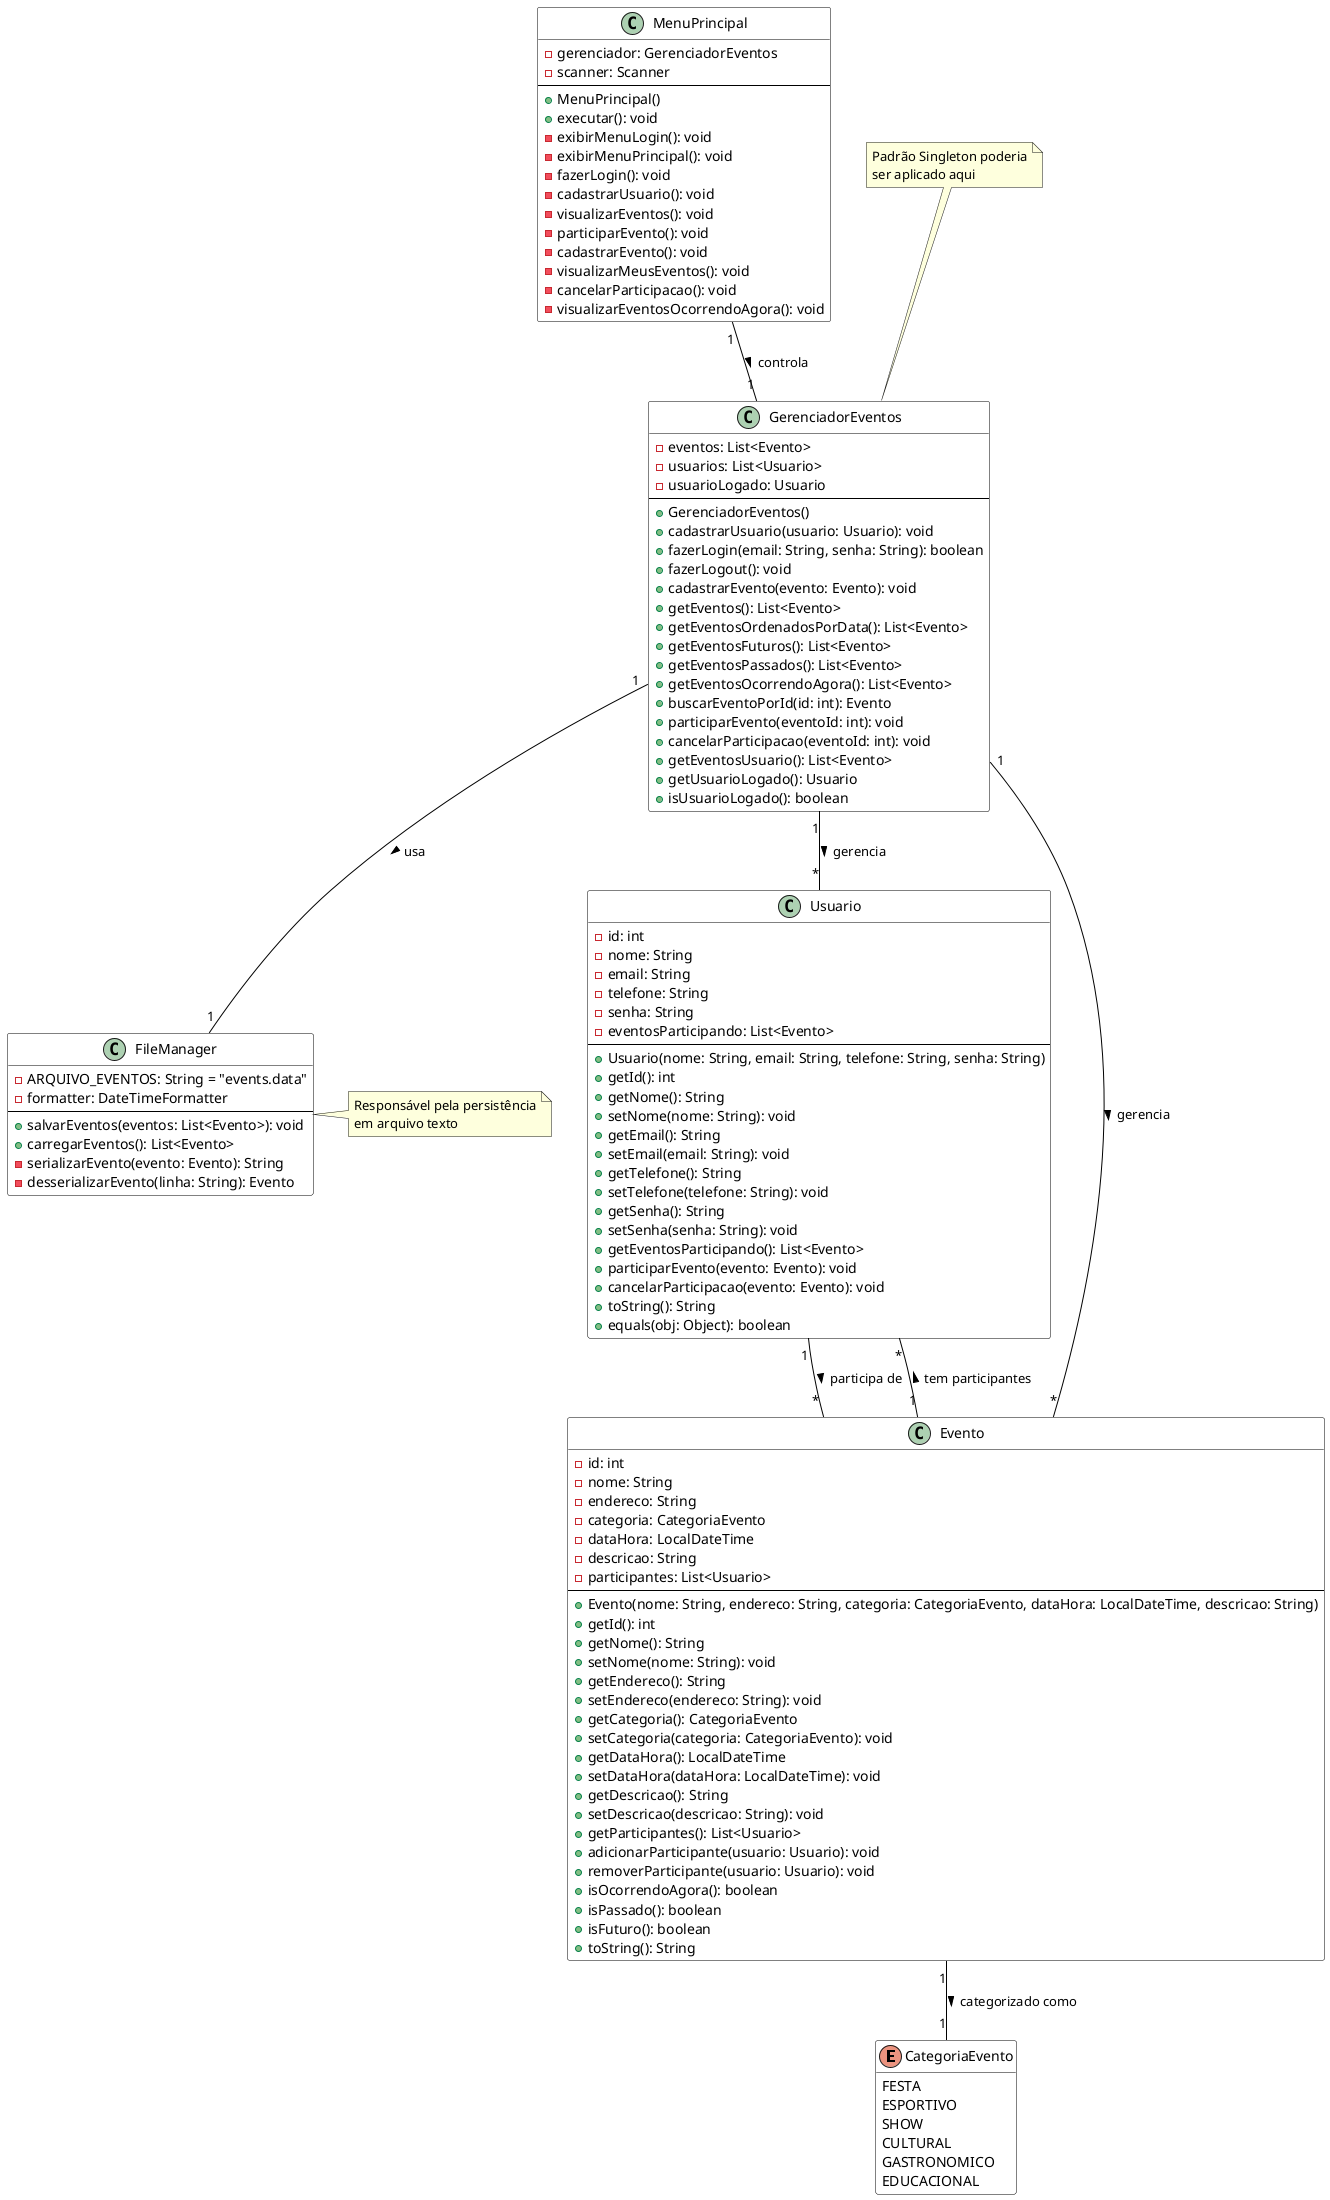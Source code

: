 @startuml
' Configurações iniciais
hide empty members
skinparam class {
    BackgroundColor White
    BorderColor Black
    ArrowColor Black
}

' Enumerations
enum CategoriaEvento {
    FESTA
    ESPORTIVO
    SHOW
    CULTURAL
    GASTRONOMICO
    EDUCACIONAL
}

' Classes Principais
class Usuario {
    - id: int
    - nome: String
    - email: String
    - telefone: String
    - senha: String
    - eventosParticipando: List<Evento>
    --
    + Usuario(nome: String, email: String, telefone: String, senha: String)
    + getId(): int
    + getNome(): String
    + setNome(nome: String): void
    + getEmail(): String
    + setEmail(email: String): void
    + getTelefone(): String
    + setTelefone(telefone: String): void
    + getSenha(): String
    + setSenha(senha: String): void
    + getEventosParticipando(): List<Evento>
    + participarEvento(evento: Evento): void
    + cancelarParticipacao(evento: Evento): void
    + toString(): String
    + equals(obj: Object): boolean
}

class Evento {
    - id: int
    - nome: String
    - endereco: String
    - categoria: CategoriaEvento
    - dataHora: LocalDateTime
    - descricao: String
    - participantes: List<Usuario>
    --
    + Evento(nome: String, endereco: String, categoria: CategoriaEvento, dataHora: LocalDateTime, descricao: String)
    + getId(): int
    + getNome(): String
    + setNome(nome: String): void
    + getEndereco(): String
    + setEndereco(endereco: String): void
    + getCategoria(): CategoriaEvento
    + setCategoria(categoria: CategoriaEvento): void
    + getDataHora(): LocalDateTime
    + setDataHora(dataHora: LocalDateTime): void
    + getDescricao(): String
    + setDescricao(descricao: String): void
    + getParticipantes(): List<Usuario>
    + adicionarParticipante(usuario: Usuario): void
    + removerParticipante(usuario: Usuario): void
    + isOcorrendoAgora(): boolean
    + isPassado(): boolean
    + isFuturo(): boolean
    + toString(): String
}

class GerenciadorEventos {
    - eventos: List<Evento>
    - usuarios: List<Usuario>
    - usuarioLogado: Usuario
    --
    + GerenciadorEventos()
    + cadastrarUsuario(usuario: Usuario): void
    + fazerLogin(email: String, senha: String): boolean
    + fazerLogout(): void
    + cadastrarEvento(evento: Evento): void
    + getEventos(): List<Evento>
    + getEventosOrdenadosPorData(): List<Evento>
    + getEventosFuturos(): List<Evento>
    + getEventosPassados(): List<Evento>
    + getEventosOcorrendoAgora(): List<Evento>
    + buscarEventoPorId(id: int): Evento
    + participarEvento(eventoId: int): void
    + cancelarParticipacao(eventoId: int): void
    + getEventosUsuario(): List<Evento>
    + getUsuarioLogado(): Usuario
    + isUsuarioLogado(): boolean
}

class FileManager {
    - ARQUIVO_EVENTOS: String = "events.data"
    - formatter: DateTimeFormatter
    --
    + salvarEventos(eventos: List<Evento>): void
    + carregarEventos(): List<Evento>
    - serializarEvento(evento: Evento): String
    - desserializarEvento(linha: String): Evento
}

class MenuPrincipal {
    - gerenciador: GerenciadorEventos
    - scanner: Scanner
    --
    + MenuPrincipal()
    + executar(): void
    - exibirMenuLogin(): void
    - exibirMenuPrincipal(): void
    - fazerLogin(): void
    - cadastrarUsuario(): void
    - visualizarEventos(): void
    - participarEvento(): void
    - cadastrarEvento(): void
    - visualizarMeusEventos(): void
    - cancelarParticipacao(): void
    - visualizarEventosOcorrendoAgora(): void
}

' Relacionamentos
Usuario "1" -- "*" Evento : participa de >
Evento "1" -- "*" Usuario : tem participantes >

Evento "1" -- "1" CategoriaEvento : categorizado como >

GerenciadorEventos "1" -- "1" FileManager : usa >
GerenciadorEventos "1" -- "*" Evento : gerencia >
GerenciadorEventos "1" -- "*" Usuario : gerencia >

MenuPrincipal "1" -- "1" GerenciadorEventos : controla >

' Notas e Anotações
note top of GerenciadorEventos
  Padrão Singleton poderia
  ser aplicado aqui
end note

note right of FileManager
  Responsável pela persistência
  em arquivo texto
end note

@enduml

https://www.plantuml.com/plantuml/png/jLVDRXit4BxhAGXTghHAWLuNRH15bXC3jgNg9paMe-LOPh9BAaEkchhemnGz5EYzJ-0NwwoMb9RYoaOEpI7UdVc-ZpF36NBrsZeWLvL5xninDlfERIg2nxyV_qKhb5Qv0cLxzqgYm7BhVXCbbciasxEVbDu2GIdo0gmLl_S4_ti3-QSDcKhBiIaCYG_toc7ZCIIH6kkRWc5xwuZ8_Des_j7ZE2QwAf70AQDj3_b5ZC7Xnf22oGwrCtwroybYETe_JHQpwNnvzNwwVrkyctxOFunNrylLV7IzVtaxMYpdqzlfpTLusf0kLkFH-6fwou3zkkCw4yvxHahdQbjdtYItiXMG2ik-54fcGcddtxGfCHCBnwoDDs49gZYnEIpmpkXJg4Lz3wVqVPPs1kHK7OYM9XFNoheVc_nVDRYN-p_VXV06xK26SGp3PFbXlF8BhxL1ToK7Bq9-tdJBocpqM6-tZJrQbZ4xe-IHEQcZIAd14GMPa9S-vfJVyfqcbgWiwZnJYU28of36dsu5IoMRmU1jW51Z7pIxc8dcDLREGUTO01rqStYQu4mJO987VgwWi0Ep_fY9wVeZveuHQsCA1CrjtNImb_oA1jOI2NDpOix376Qd8-a14XoyCmHS8PD3SS6WfIenUD7cf78ubJsKJZkqlhY-gUDMztd4dPu4EtmYpk6v48T9TF_VJFXuKtRBTvfKeX8IuzPEiWnwRTJvcYJI5xv4h1mNAUYs86VAcMg6wgPPjvt99YH2itQpi5ZQBem3oH2ZWTheGTM0Ck7HiJPXQNRuDGnbfxaXGYtDQEFh5KOl86PWBKZJvRgiN4MffslM3uFy5WbrhbZH7pDyzSQtHjTD8NmUoN15tckp0NdCDPwyTE51c8yS95X7G9xuJDNku069rrAwTVodDr9Ibi0pbHj4YY609q_Uz4nFp_4Jm9GaQaxOpWpL_VuSmM_eiyAX9vu59ktL2LzNDW-fSwHyLFdZdU6DzUaRwYgWdx-WKdnQrj04PtDRjRkjXdd3OIuIG7ATNQe2Rq331kdG_gFvpol-0lnbydvokvmkGXk9dqH_7xVzNeA3laVV6Ih1EQHCX2FhCfZYnhTGxE3Gyvr3Tbew8jm0dMkpyDr72WhrSBPfuojIeaqOXOh7fJ4VgtI3kWhViiMXJflZ86STKnt2oq5h95Pl7gAQnCg7Sm2_O5uve6WwNx9PhHNLb6RekxonO8G8SvzGqtCdTk-KhThrih4_7OTkzTYRYjzWPRiNw9oXfs9C9ZwWczydSnRRtsfbirC-RT7_eSzR8_hVziDtNdPCJaWKhthUta86SYOSbl4N6EDF2Fmd-GsM7Rwo7a0QaPlIrCIqereYqU1cehB0b9JHcL7essv6cbbCwSN3q0ef5QjJCzgHAMec5_xMEB02nKWRvtySz_WHXJDROUwwfsW6aXx_CcB1mrcWCrfiZQn7c7qMIS2sK3bJ17okL0-r5BLahn4cjRbtBDqk6FFcQBT6syS_TrY8BHR0_v5LrZt-e_EzCfO2Y0LtHZZyuinH-3K_LMNn7m00
